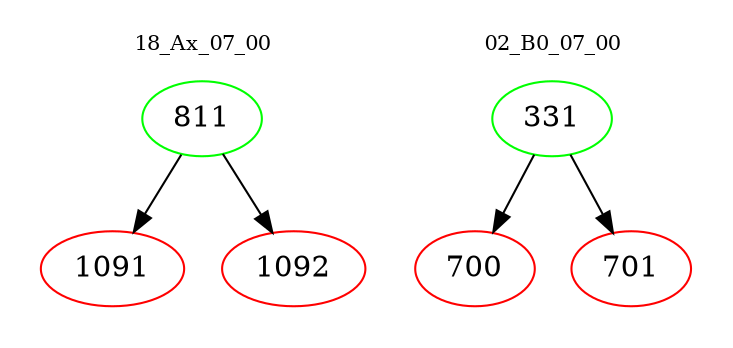 digraph{
subgraph cluster_0 {
color = white
label = "18_Ax_07_00";
fontsize=10;
T0_811 [label="811", color="green"]
T0_811 -> T0_1091 [color="black"]
T0_1091 [label="1091", color="red"]
T0_811 -> T0_1092 [color="black"]
T0_1092 [label="1092", color="red"]
}
subgraph cluster_1 {
color = white
label = "02_B0_07_00";
fontsize=10;
T1_331 [label="331", color="green"]
T1_331 -> T1_700 [color="black"]
T1_700 [label="700", color="red"]
T1_331 -> T1_701 [color="black"]
T1_701 [label="701", color="red"]
}
}
